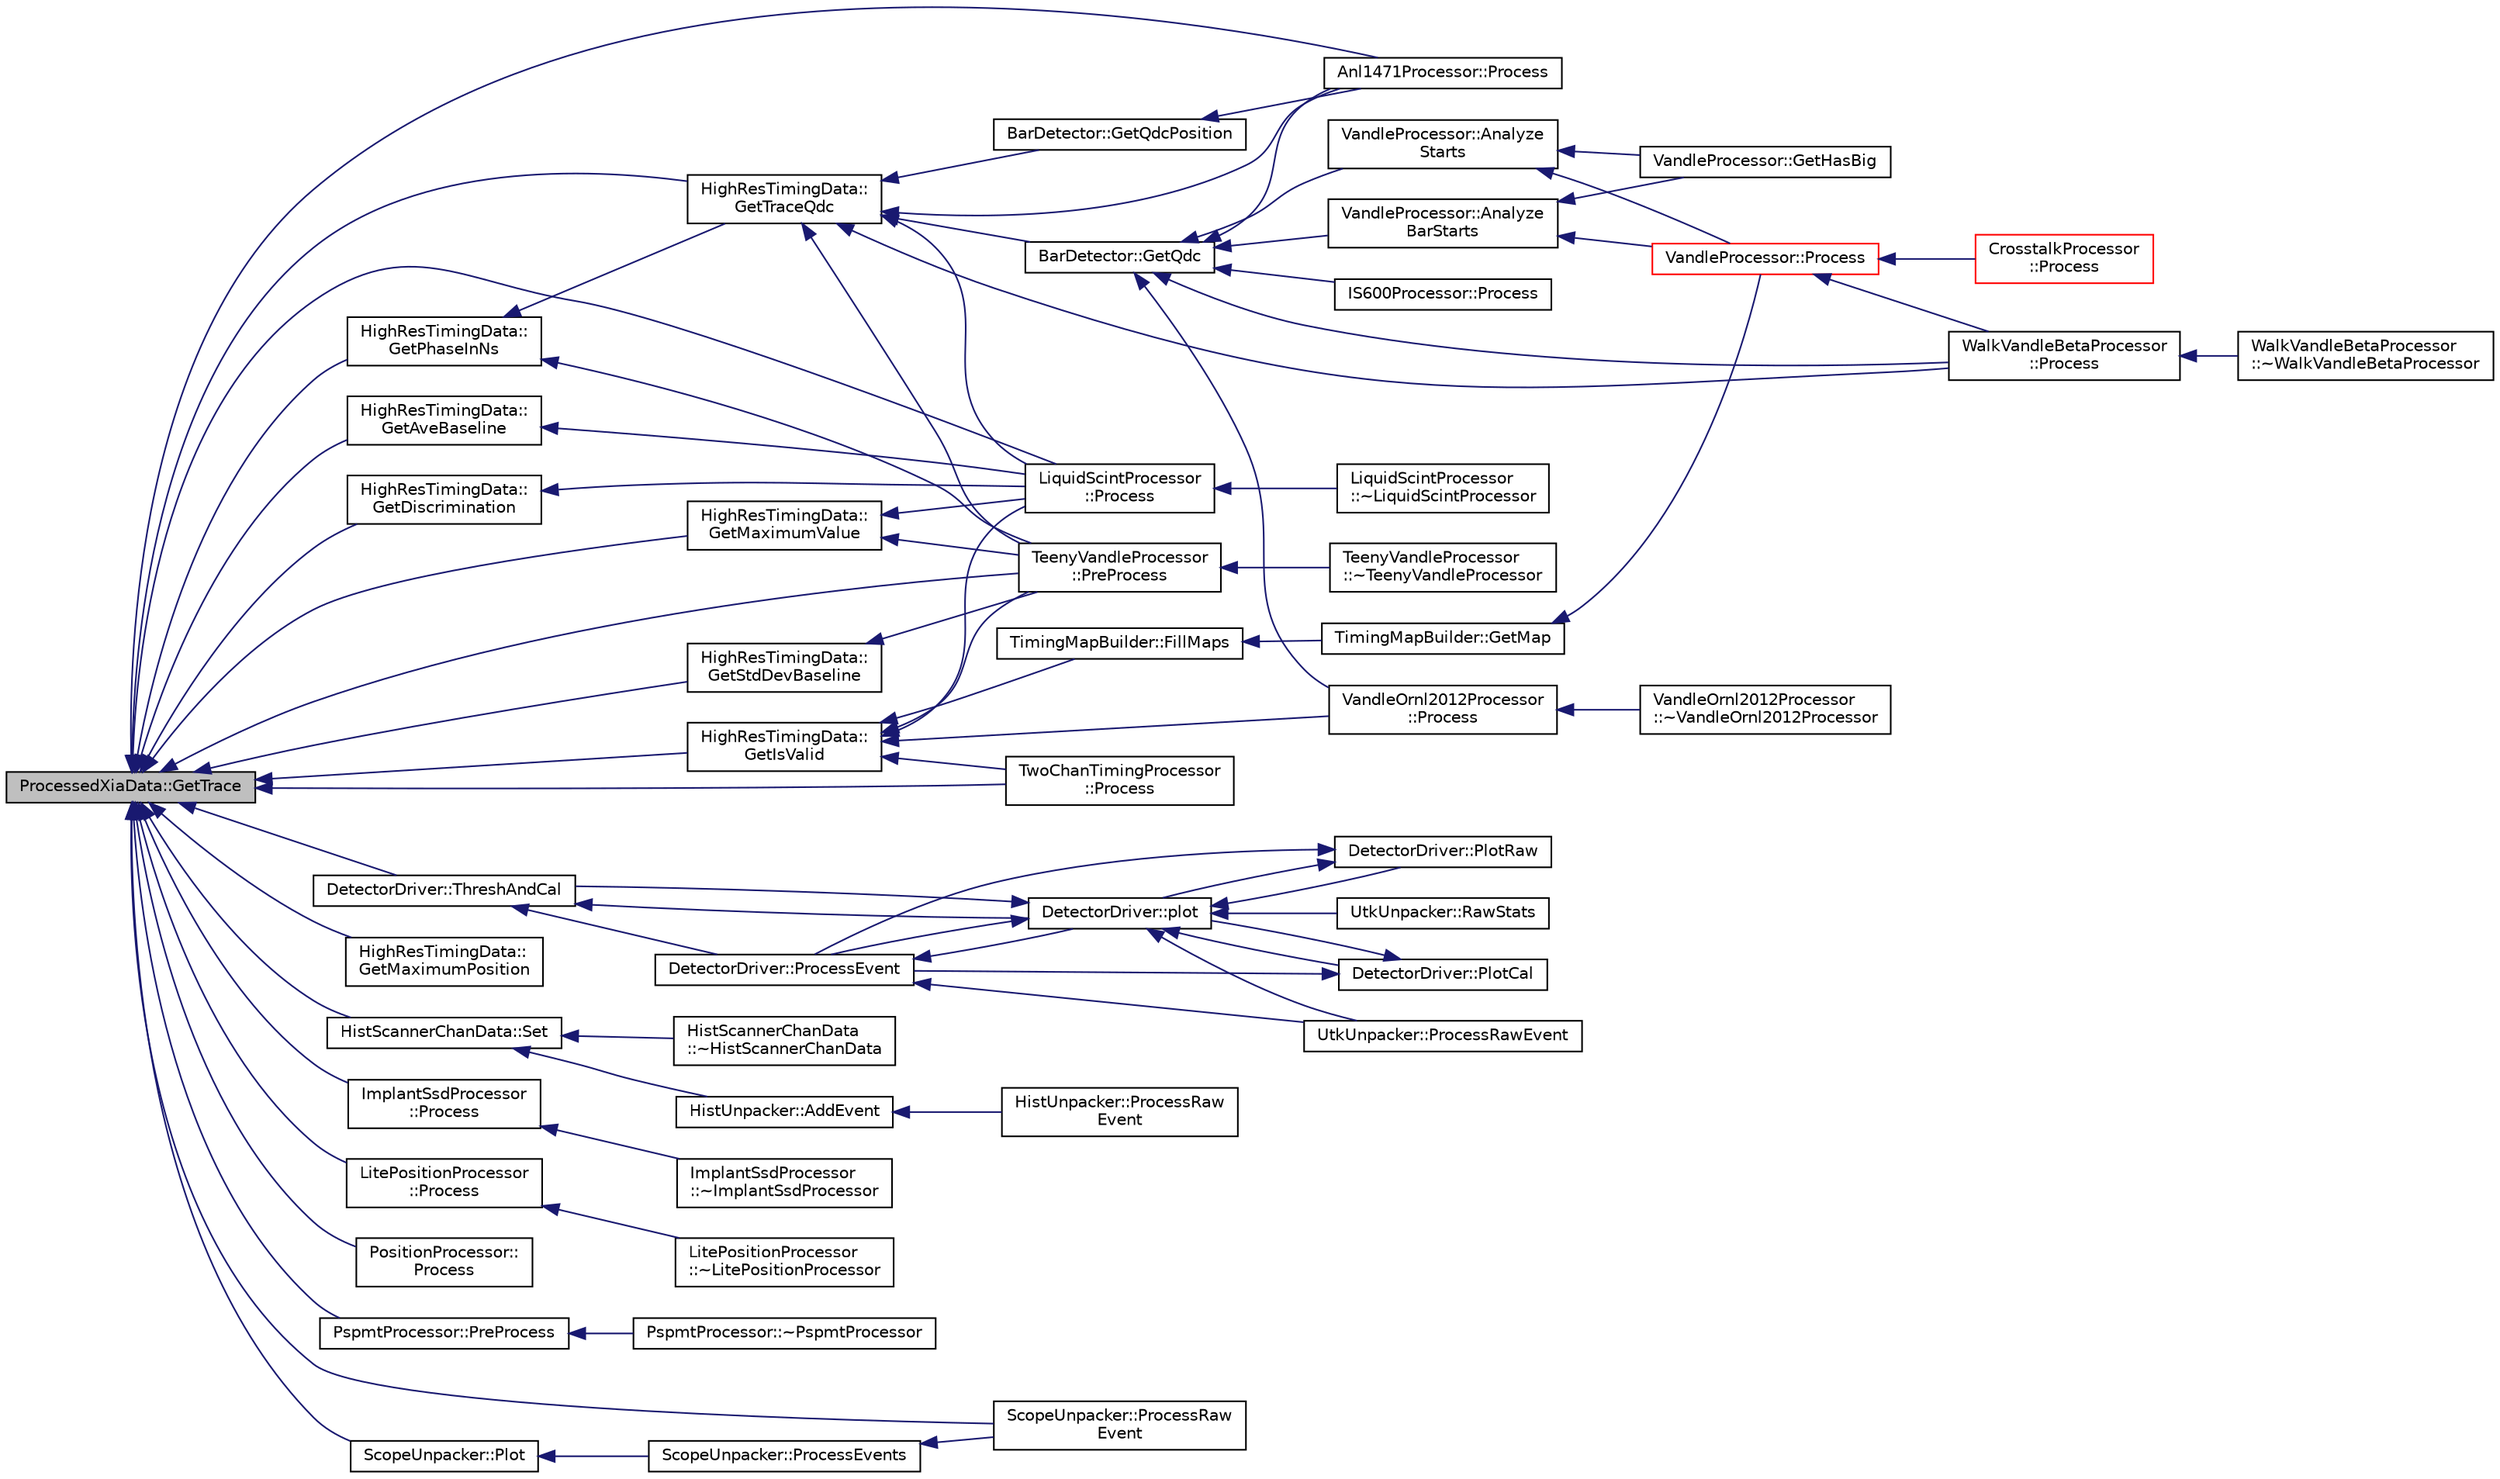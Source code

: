 digraph "ProcessedXiaData::GetTrace"
{
  edge [fontname="Helvetica",fontsize="10",labelfontname="Helvetica",labelfontsize="10"];
  node [fontname="Helvetica",fontsize="10",shape=record];
  rankdir="LR";
  Node1 [label="ProcessedXiaData::GetTrace",height=0.2,width=0.4,color="black", fillcolor="grey75", style="filled", fontcolor="black"];
  Node1 -> Node2 [dir="back",color="midnightblue",fontsize="10",style="solid",fontname="Helvetica"];
  Node2 [label="Anl1471Processor::Process",height=0.2,width=0.4,color="black", fillcolor="white", style="filled",URL="$d2/daa/class_anl1471_processor.html#ae0e82aa964d24549afd9d17f1a136fc2"];
  Node1 -> Node3 [dir="back",color="midnightblue",fontsize="10",style="solid",fontname="Helvetica"];
  Node3 [label="DetectorDriver::ThreshAndCal",height=0.2,width=0.4,color="black", fillcolor="white", style="filled",URL="$de/d91/class_detector_driver.html#a2ae4e98c641d49183631eceb40dc19bb",tooltip="Check threshold and calibrate each channel. Check the thresholds and calibrate the energy for each ch..."];
  Node3 -> Node4 [dir="back",color="midnightblue",fontsize="10",style="solid",fontname="Helvetica"];
  Node4 [label="DetectorDriver::ProcessEvent",height=0.2,width=0.4,color="black", fillcolor="white", style="filled",URL="$de/d91/class_detector_driver.html#a19c152206c95dfbc2a98ffd1d002165e",tooltip="Control of the event processing. "];
  Node4 -> Node5 [dir="back",color="midnightblue",fontsize="10",style="solid",fontname="Helvetica"];
  Node5 [label="DetectorDriver::plot",height=0.2,width=0.4,color="black", fillcolor="white", style="filled",URL="$de/d91/class_detector_driver.html#a3a556ab94a878e057dea8a081d0df55a",tooltip="Plots into histogram defined by dammId. "];
  Node5 -> Node4 [dir="back",color="midnightblue",fontsize="10",style="solid",fontname="Helvetica"];
  Node5 -> Node3 [dir="back",color="midnightblue",fontsize="10",style="solid",fontname="Helvetica"];
  Node5 -> Node6 [dir="back",color="midnightblue",fontsize="10",style="solid",fontname="Helvetica"];
  Node6 [label="DetectorDriver::PlotRaw",height=0.2,width=0.4,color="black", fillcolor="white", style="filled",URL="$de/d91/class_detector_driver.html#a7f2a28ba2a756e034e38630a5e258309"];
  Node6 -> Node4 [dir="back",color="midnightblue",fontsize="10",style="solid",fontname="Helvetica"];
  Node6 -> Node5 [dir="back",color="midnightblue",fontsize="10",style="solid",fontname="Helvetica"];
  Node5 -> Node7 [dir="back",color="midnightblue",fontsize="10",style="solid",fontname="Helvetica"];
  Node7 [label="DetectorDriver::PlotCal",height=0.2,width=0.4,color="black", fillcolor="white", style="filled",URL="$de/d91/class_detector_driver.html#ad966b8fe4330bb0cf117422b9bd08f40"];
  Node7 -> Node4 [dir="back",color="midnightblue",fontsize="10",style="solid",fontname="Helvetica"];
  Node7 -> Node5 [dir="back",color="midnightblue",fontsize="10",style="solid",fontname="Helvetica"];
  Node5 -> Node8 [dir="back",color="midnightblue",fontsize="10",style="solid",fontname="Helvetica"];
  Node8 [label="UtkUnpacker::ProcessRawEvent",height=0.2,width=0.4,color="black", fillcolor="white", style="filled",URL="$d4/d48/class_utk_unpacker.html#a09c96dd753088977aa1f458f7c07d24b",tooltip="Process all events in the event list. "];
  Node5 -> Node9 [dir="back",color="midnightblue",fontsize="10",style="solid",fontname="Helvetica"];
  Node9 [label="UtkUnpacker::RawStats",height=0.2,width=0.4,color="black", fillcolor="white", style="filled",URL="$d4/d48/class_utk_unpacker.html#a61ba5974ee476d5c3ab316b5b6759204",tooltip="Add an event to generic statistics output. "];
  Node4 -> Node8 [dir="back",color="midnightblue",fontsize="10",style="solid",fontname="Helvetica"];
  Node3 -> Node5 [dir="back",color="midnightblue",fontsize="10",style="solid",fontname="Helvetica"];
  Node1 -> Node10 [dir="back",color="midnightblue",fontsize="10",style="solid",fontname="Helvetica"];
  Node10 [label="HighResTimingData::\lGetIsValid",height=0.2,width=0.4,color="black", fillcolor="white", style="filled",URL="$d7/d61/class_high_res_timing_data.html#abb4f71795de7ea6f8b918e0ece2b1a74"];
  Node10 -> Node11 [dir="back",color="midnightblue",fontsize="10",style="solid",fontname="Helvetica"];
  Node11 [label="LiquidScintProcessor\l::Process",height=0.2,width=0.4,color="black", fillcolor="white", style="filled",URL="$d7/d6b/class_liquid_scint_processor.html#a6e1f7662a1362e5c14275c9a13388231"];
  Node11 -> Node12 [dir="back",color="midnightblue",fontsize="10",style="solid",fontname="Helvetica"];
  Node12 [label="LiquidScintProcessor\l::~LiquidScintProcessor",height=0.2,width=0.4,color="black", fillcolor="white", style="filled",URL="$d7/d6b/class_liquid_scint_processor.html#a4d89e8c3779a6903973b8313b063ceb1"];
  Node10 -> Node13 [dir="back",color="midnightblue",fontsize="10",style="solid",fontname="Helvetica"];
  Node13 [label="TeenyVandleProcessor\l::PreProcess",height=0.2,width=0.4,color="black", fillcolor="white", style="filled",URL="$d3/d5e/class_teeny_vandle_processor.html#a01b193b7a00b5bbc2d0b35ccc0f34d82"];
  Node13 -> Node14 [dir="back",color="midnightblue",fontsize="10",style="solid",fontname="Helvetica"];
  Node14 [label="TeenyVandleProcessor\l::~TeenyVandleProcessor",height=0.2,width=0.4,color="black", fillcolor="white", style="filled",URL="$d3/d5e/class_teeny_vandle_processor.html#ace84b3cc48debac1892f4fa954adafbd"];
  Node10 -> Node15 [dir="back",color="midnightblue",fontsize="10",style="solid",fontname="Helvetica"];
  Node15 [label="TimingMapBuilder::FillMaps",height=0.2,width=0.4,color="black", fillcolor="white", style="filled",URL="$dd/dcd/class_timing_map_builder.html#afd32696516ef5999dc7293ae8ea4835b"];
  Node15 -> Node16 [dir="back",color="midnightblue",fontsize="10",style="solid",fontname="Helvetica"];
  Node16 [label="TimingMapBuilder::GetMap",height=0.2,width=0.4,color="black", fillcolor="white", style="filled",URL="$dd/dcd/class_timing_map_builder.html#a5ad30423496d0aa122c64d85b91a3d93"];
  Node16 -> Node17 [dir="back",color="midnightblue",fontsize="10",style="solid",fontname="Helvetica"];
  Node17 [label="VandleProcessor::Process",height=0.2,width=0.4,color="red", fillcolor="white", style="filled",URL="$db/d21/class_vandle_processor.html#ac50169b4e140313d1a5a2ce6032dc6af"];
  Node17 -> Node18 [dir="back",color="midnightblue",fontsize="10",style="solid",fontname="Helvetica"];
  Node18 [label="CrosstalkProcessor\l::Process",height=0.2,width=0.4,color="red", fillcolor="white", style="filled",URL="$de/d3c/class_crosstalk_processor.html#a641e3912de9f8d9f2a9bf4e902429723"];
  Node17 -> Node19 [dir="back",color="midnightblue",fontsize="10",style="solid",fontname="Helvetica"];
  Node19 [label="WalkVandleBetaProcessor\l::Process",height=0.2,width=0.4,color="black", fillcolor="white", style="filled",URL="$d0/d80/class_walk_vandle_beta_processor.html#a191e1076d68a81dde827459dd3374124"];
  Node19 -> Node20 [dir="back",color="midnightblue",fontsize="10",style="solid",fontname="Helvetica"];
  Node20 [label="WalkVandleBetaProcessor\l::~WalkVandleBetaProcessor",height=0.2,width=0.4,color="black", fillcolor="white", style="filled",URL="$d0/d80/class_walk_vandle_beta_processor.html#a4b72d8b893fa03ac656780d152640428"];
  Node10 -> Node21 [dir="back",color="midnightblue",fontsize="10",style="solid",fontname="Helvetica"];
  Node21 [label="TwoChanTimingProcessor\l::Process",height=0.2,width=0.4,color="black", fillcolor="white", style="filled",URL="$d8/db5/class_two_chan_timing_processor.html#a82918c06d018d83020afc1bdd3486e6a"];
  Node10 -> Node22 [dir="back",color="midnightblue",fontsize="10",style="solid",fontname="Helvetica"];
  Node22 [label="VandleOrnl2012Processor\l::Process",height=0.2,width=0.4,color="black", fillcolor="white", style="filled",URL="$d1/dd7/class_vandle_ornl2012_processor.html#a05b7477fad0d6614e01ca86cb9cff0bf"];
  Node22 -> Node23 [dir="back",color="midnightblue",fontsize="10",style="solid",fontname="Helvetica"];
  Node23 [label="VandleOrnl2012Processor\l::~VandleOrnl2012Processor",height=0.2,width=0.4,color="black", fillcolor="white", style="filled",URL="$d1/dd7/class_vandle_ornl2012_processor.html#a394c47ec126f1be6ca5ef7dc5ce305d1"];
  Node1 -> Node24 [dir="back",color="midnightblue",fontsize="10",style="solid",fontname="Helvetica"];
  Node24 [label="HighResTimingData::\lGetAveBaseline",height=0.2,width=0.4,color="black", fillcolor="white", style="filled",URL="$d7/d61/class_high_res_timing_data.html#a9a451f539ba43bc1af2950e63041070c"];
  Node24 -> Node11 [dir="back",color="midnightblue",fontsize="10",style="solid",fontname="Helvetica"];
  Node1 -> Node25 [dir="back",color="midnightblue",fontsize="10",style="solid",fontname="Helvetica"];
  Node25 [label="HighResTimingData::\lGetDiscrimination",height=0.2,width=0.4,color="black", fillcolor="white", style="filled",URL="$d7/d61/class_high_res_timing_data.html#a5c37acd4af0aca55fa830e31d6d803df"];
  Node25 -> Node11 [dir="back",color="midnightblue",fontsize="10",style="solid",fontname="Helvetica"];
  Node1 -> Node26 [dir="back",color="midnightblue",fontsize="10",style="solid",fontname="Helvetica"];
  Node26 [label="HighResTimingData::\lGetMaximumPosition",height=0.2,width=0.4,color="black", fillcolor="white", style="filled",URL="$d7/d61/class_high_res_timing_data.html#a38d19413ed2efb9f623393a2519f5040"];
  Node1 -> Node27 [dir="back",color="midnightblue",fontsize="10",style="solid",fontname="Helvetica"];
  Node27 [label="HighResTimingData::\lGetMaximumValue",height=0.2,width=0.4,color="black", fillcolor="white", style="filled",URL="$d7/d61/class_high_res_timing_data.html#ab06b6f703b5aa89f55e6e41428e69003"];
  Node27 -> Node11 [dir="back",color="midnightblue",fontsize="10",style="solid",fontname="Helvetica"];
  Node27 -> Node13 [dir="back",color="midnightblue",fontsize="10",style="solid",fontname="Helvetica"];
  Node1 -> Node28 [dir="back",color="midnightblue",fontsize="10",style="solid",fontname="Helvetica"];
  Node28 [label="HighResTimingData::\lGetPhaseInNs",height=0.2,width=0.4,color="black", fillcolor="white", style="filled",URL="$d7/d61/class_high_res_timing_data.html#a21273328ec61a432f82cc2af3ec3d0ca"];
  Node28 -> Node29 [dir="back",color="midnightblue",fontsize="10",style="solid",fontname="Helvetica"];
  Node29 [label="HighResTimingData::\lGetTraceQdc",height=0.2,width=0.4,color="black", fillcolor="white", style="filled",URL="$d7/d61/class_high_res_timing_data.html#ae030857390e4ad2262e30f896c9f03b3"];
  Node29 -> Node2 [dir="back",color="midnightblue",fontsize="10",style="solid",fontname="Helvetica"];
  Node29 -> Node30 [dir="back",color="midnightblue",fontsize="10",style="solid",fontname="Helvetica"];
  Node30 [label="BarDetector::GetQdc",height=0.2,width=0.4,color="black", fillcolor="white", style="filled",URL="$d6/d15/class_bar_detector.html#a425dd8e2c5639358fa9728dfcc90b35e"];
  Node30 -> Node2 [dir="back",color="midnightblue",fontsize="10",style="solid",fontname="Helvetica"];
  Node30 -> Node31 [dir="back",color="midnightblue",fontsize="10",style="solid",fontname="Helvetica"];
  Node31 [label="IS600Processor::Process",height=0.2,width=0.4,color="black", fillcolor="white", style="filled",URL="$de/d81/class_i_s600_processor.html#a92f29e9c021fffb08f02bf48d12aff42"];
  Node30 -> Node22 [dir="back",color="midnightblue",fontsize="10",style="solid",fontname="Helvetica"];
  Node30 -> Node32 [dir="back",color="midnightblue",fontsize="10",style="solid",fontname="Helvetica"];
  Node32 [label="VandleProcessor::Analyze\lBarStarts",height=0.2,width=0.4,color="black", fillcolor="white", style="filled",URL="$db/d21/class_vandle_processor.html#a0110c42a30912f6c299770a8d7bb2283",tooltip="Analyze the data for scenarios with Bar Starts; e.g. Double Beta detectors. "];
  Node32 -> Node17 [dir="back",color="midnightblue",fontsize="10",style="solid",fontname="Helvetica"];
  Node32 -> Node33 [dir="back",color="midnightblue",fontsize="10",style="solid",fontname="Helvetica"];
  Node33 [label="VandleProcessor::GetHasBig",height=0.2,width=0.4,color="black", fillcolor="white", style="filled",URL="$db/d21/class_vandle_processor.html#a186633b14ff6be88a7ef5c0e1a646ae2"];
  Node30 -> Node34 [dir="back",color="midnightblue",fontsize="10",style="solid",fontname="Helvetica"];
  Node34 [label="VandleProcessor::Analyze\lStarts",height=0.2,width=0.4,color="black", fillcolor="white", style="filled",URL="$db/d21/class_vandle_processor.html#abf7e3570d321d098ef154bbe937821dc",tooltip="Analyze the data for scenarios with Single sided Starts; e.g. LeRIBSS beta scintillators. "];
  Node34 -> Node17 [dir="back",color="midnightblue",fontsize="10",style="solid",fontname="Helvetica"];
  Node34 -> Node33 [dir="back",color="midnightblue",fontsize="10",style="solid",fontname="Helvetica"];
  Node30 -> Node19 [dir="back",color="midnightblue",fontsize="10",style="solid",fontname="Helvetica"];
  Node29 -> Node35 [dir="back",color="midnightblue",fontsize="10",style="solid",fontname="Helvetica"];
  Node35 [label="BarDetector::GetQdcPosition",height=0.2,width=0.4,color="black", fillcolor="white", style="filled",URL="$d6/d15/class_bar_detector.html#afbfc72aea4d7b48838f3f8fff5a619e2"];
  Node35 -> Node2 [dir="back",color="midnightblue",fontsize="10",style="solid",fontname="Helvetica"];
  Node29 -> Node11 [dir="back",color="midnightblue",fontsize="10",style="solid",fontname="Helvetica"];
  Node29 -> Node13 [dir="back",color="midnightblue",fontsize="10",style="solid",fontname="Helvetica"];
  Node29 -> Node19 [dir="back",color="midnightblue",fontsize="10",style="solid",fontname="Helvetica"];
  Node28 -> Node13 [dir="back",color="midnightblue",fontsize="10",style="solid",fontname="Helvetica"];
  Node1 -> Node36 [dir="back",color="midnightblue",fontsize="10",style="solid",fontname="Helvetica"];
  Node36 [label="HighResTimingData::\lGetStdDevBaseline",height=0.2,width=0.4,color="black", fillcolor="white", style="filled",URL="$d7/d61/class_high_res_timing_data.html#a3263be14be1ea123751ceb90e4de14ab"];
  Node36 -> Node13 [dir="back",color="midnightblue",fontsize="10",style="solid",fontname="Helvetica"];
  Node1 -> Node29 [dir="back",color="midnightblue",fontsize="10",style="solid",fontname="Helvetica"];
  Node1 -> Node37 [dir="back",color="midnightblue",fontsize="10",style="solid",fontname="Helvetica"];
  Node37 [label="HistScannerChanData::Set",height=0.2,width=0.4,color="black", fillcolor="white", style="filled",URL="$d0/d48/class_hist_scanner_chan_data.html#a54d9449f072b091c776adafbce18c5a0"];
  Node37 -> Node38 [dir="back",color="midnightblue",fontsize="10",style="solid",fontname="Helvetica"];
  Node38 [label="HistScannerChanData\l::~HistScannerChanData",height=0.2,width=0.4,color="black", fillcolor="white", style="filled",URL="$d0/d48/class_hist_scanner_chan_data.html#a82d5d06223b575c99b8c1ccf4a39a08d"];
  Node37 -> Node39 [dir="back",color="midnightblue",fontsize="10",style="solid",fontname="Helvetica"];
  Node39 [label="HistUnpacker::AddEvent",height=0.2,width=0.4,color="black", fillcolor="white", style="filled",URL="$d0/d4f/class_hist_unpacker.html#a9fe1102664592a667957f73feb98b0bf",tooltip="Create a HistScannerChanData from the provided XiaData. "];
  Node39 -> Node40 [dir="back",color="midnightblue",fontsize="10",style="solid",fontname="Helvetica"];
  Node40 [label="HistUnpacker::ProcessRaw\lEvent",height=0.2,width=0.4,color="black", fillcolor="white", style="filled",URL="$d0/d4f/class_hist_unpacker.html#aff13db53afd16e00d86681802171768e"];
  Node1 -> Node41 [dir="back",color="midnightblue",fontsize="10",style="solid",fontname="Helvetica"];
  Node41 [label="ImplantSsdProcessor\l::Process",height=0.2,width=0.4,color="black", fillcolor="white", style="filled",URL="$df/df5/class_implant_ssd_processor.html#a4633fc3b34a8e8915713dd8e1ba5666a"];
  Node41 -> Node42 [dir="back",color="midnightblue",fontsize="10",style="solid",fontname="Helvetica"];
  Node42 [label="ImplantSsdProcessor\l::~ImplantSsdProcessor",height=0.2,width=0.4,color="black", fillcolor="white", style="filled",URL="$df/df5/class_implant_ssd_processor.html#a057e44029967a209fc626811e2ba4412"];
  Node1 -> Node11 [dir="back",color="midnightblue",fontsize="10",style="solid",fontname="Helvetica"];
  Node1 -> Node43 [dir="back",color="midnightblue",fontsize="10",style="solid",fontname="Helvetica"];
  Node43 [label="LitePositionProcessor\l::Process",height=0.2,width=0.4,color="black", fillcolor="white", style="filled",URL="$d3/dab/class_lite_position_processor.html#a41e329779cb70710078ab066afd4f953"];
  Node43 -> Node44 [dir="back",color="midnightblue",fontsize="10",style="solid",fontname="Helvetica"];
  Node44 [label="LitePositionProcessor\l::~LitePositionProcessor",height=0.2,width=0.4,color="black", fillcolor="white", style="filled",URL="$d3/dab/class_lite_position_processor.html#a602ce3c9355626b96649b08690d391ef"];
  Node1 -> Node45 [dir="back",color="midnightblue",fontsize="10",style="solid",fontname="Helvetica"];
  Node45 [label="PositionProcessor::\lProcess",height=0.2,width=0.4,color="black", fillcolor="white", style="filled",URL="$d3/df3/class_position_processor.html#a45a6ef172d9253956769b1ccd15a6e4a",tooltip="Process the QDC data involved in top/bottom side for a strip. "];
  Node1 -> Node46 [dir="back",color="midnightblue",fontsize="10",style="solid",fontname="Helvetica"];
  Node46 [label="PspmtProcessor::PreProcess",height=0.2,width=0.4,color="black", fillcolor="white", style="filled",URL="$dd/d2c/class_pspmt_processor.html#afd615887b035057293dc86455155c3c7"];
  Node46 -> Node47 [dir="back",color="midnightblue",fontsize="10",style="solid",fontname="Helvetica"];
  Node47 [label="PspmtProcessor::~PspmtProcessor",height=0.2,width=0.4,color="black", fillcolor="white", style="filled",URL="$dd/d2c/class_pspmt_processor.html#a23ed80963dc7c683eba1b95aa12f37db"];
  Node1 -> Node48 [dir="back",color="midnightblue",fontsize="10",style="solid",fontname="Helvetica"];
  Node48 [label="ScopeUnpacker::ProcessRaw\lEvent",height=0.2,width=0.4,color="black", fillcolor="white", style="filled",URL="$d0/d1e/class_scope_unpacker.html#a72f39d42058753f97fd4499fd6b2b79f"];
  Node1 -> Node49 [dir="back",color="midnightblue",fontsize="10",style="solid",fontname="Helvetica"];
  Node49 [label="ScopeUnpacker::Plot",height=0.2,width=0.4,color="black", fillcolor="white", style="filled",URL="$d0/d1e/class_scope_unpacker.html#aa68f23ae94ba7bfe4aded8f36ef379b8",tooltip="Plot the current event. "];
  Node49 -> Node50 [dir="back",color="midnightblue",fontsize="10",style="solid",fontname="Helvetica"];
  Node50 [label="ScopeUnpacker::ProcessEvents",height=0.2,width=0.4,color="black", fillcolor="white", style="filled",URL="$d0/d1e/class_scope_unpacker.html#a6f396dfd3e7a0c25de3d0919a1791a11"];
  Node50 -> Node48 [dir="back",color="midnightblue",fontsize="10",style="solid",fontname="Helvetica"];
  Node1 -> Node13 [dir="back",color="midnightblue",fontsize="10",style="solid",fontname="Helvetica"];
  Node1 -> Node21 [dir="back",color="midnightblue",fontsize="10",style="solid",fontname="Helvetica"];
}
